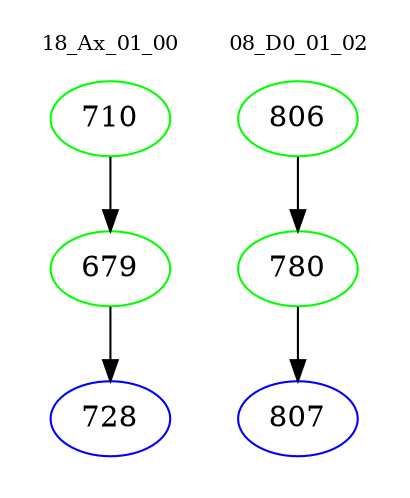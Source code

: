 digraph{
subgraph cluster_0 {
color = white
label = "18_Ax_01_00";
fontsize=10;
T0_710 [label="710", color="green"]
T0_710 -> T0_679 [color="black"]
T0_679 [label="679", color="green"]
T0_679 -> T0_728 [color="black"]
T0_728 [label="728", color="blue"]
}
subgraph cluster_1 {
color = white
label = "08_D0_01_02";
fontsize=10;
T1_806 [label="806", color="green"]
T1_806 -> T1_780 [color="black"]
T1_780 [label="780", color="green"]
T1_780 -> T1_807 [color="black"]
T1_807 [label="807", color="blue"]
}
}
